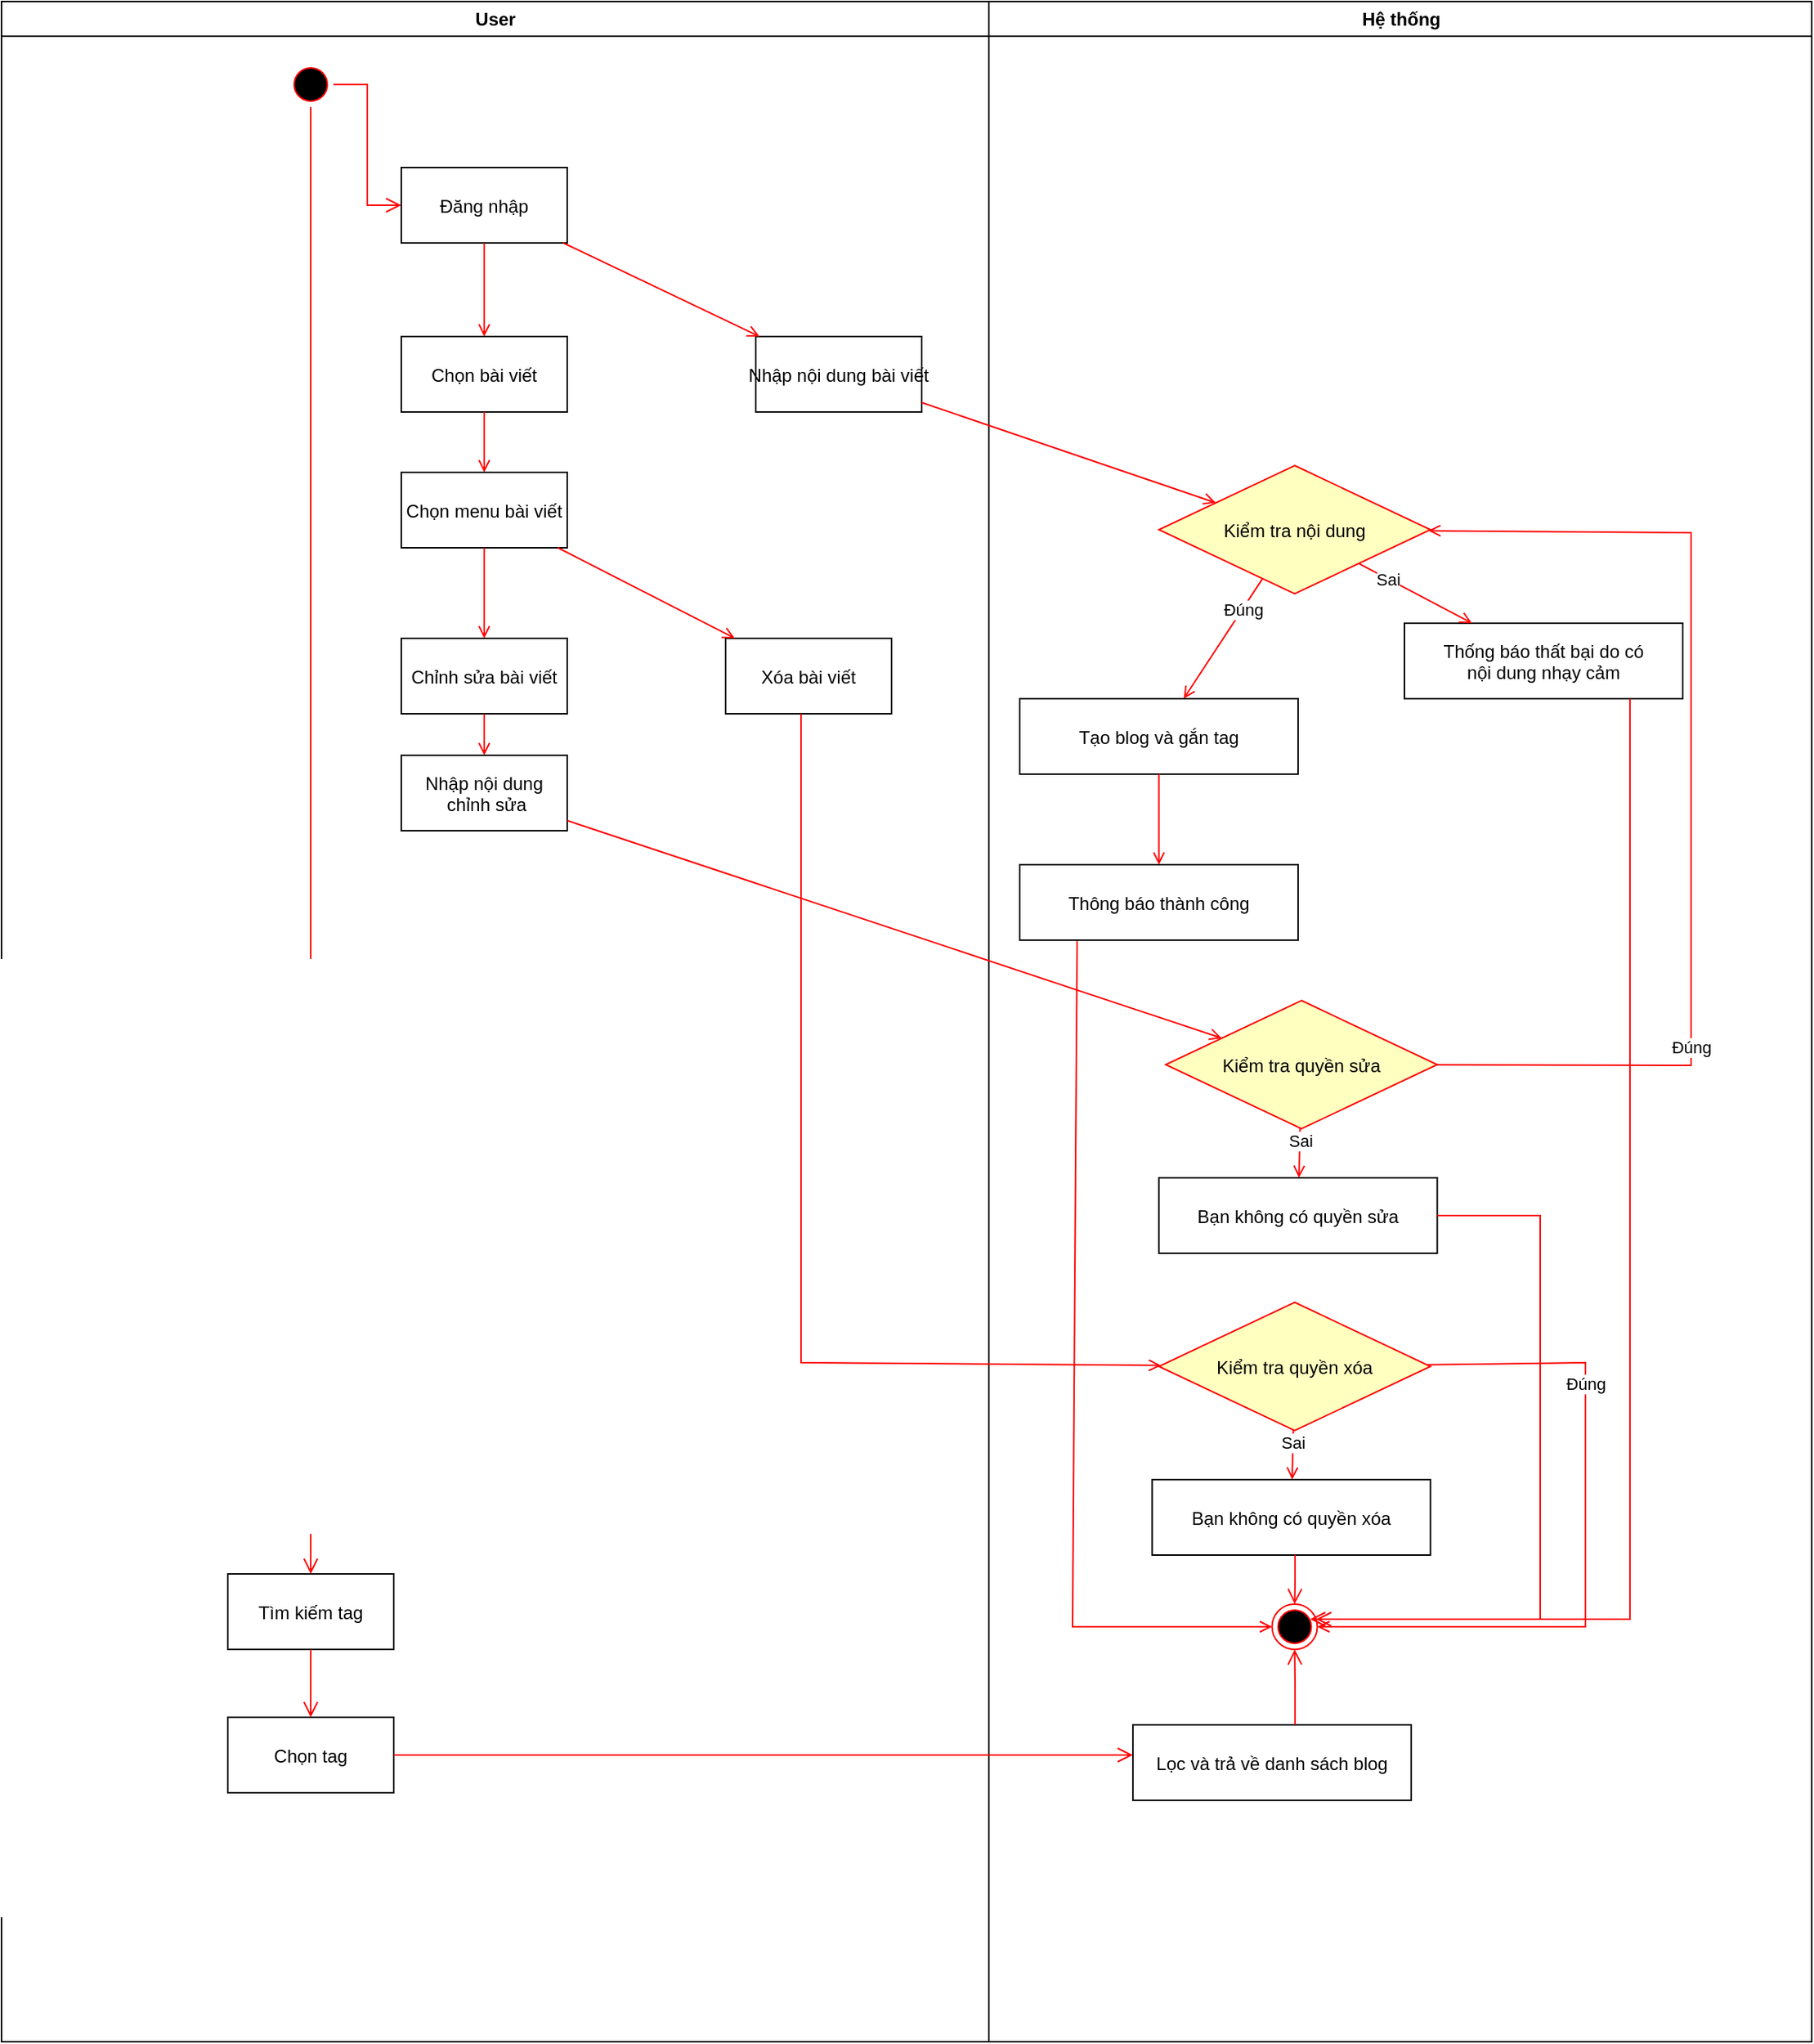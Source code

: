 <mxfile version="24.7.17">
  <diagram name="Page-1" id="HnpZUGuaxoBwDZ29-cJ9">
    <mxGraphModel dx="1518" dy="662" grid="1" gridSize="10" guides="1" tooltips="1" connect="1" arrows="1" fold="1" page="1" pageScale="1" pageWidth="850" pageHeight="1100" math="0" shadow="0">
      <root>
        <mxCell id="0" />
        <mxCell id="1" parent="0" />
        <mxCell id="oZfX0HAokzO_6hSReje8-1" value="User" style="swimlane;whiteSpace=wrap" vertex="1" parent="1">
          <mxGeometry x="70" y="128" width="654.5" height="1352" as="geometry" />
        </mxCell>
        <mxCell id="oZfX0HAokzO_6hSReje8-2" value="" style="ellipse;shape=startState;fillColor=#000000;strokeColor=#ff0000;" vertex="1" parent="oZfX0HAokzO_6hSReje8-1">
          <mxGeometry x="190" y="40" width="30" height="30" as="geometry" />
        </mxCell>
        <mxCell id="oZfX0HAokzO_6hSReje8-3" value="" style="edgeStyle=elbowEdgeStyle;elbow=horizontal;verticalAlign=bottom;endArrow=open;endSize=8;strokeColor=#FF0000;endFill=1;rounded=0" edge="1" parent="oZfX0HAokzO_6hSReje8-1" source="oZfX0HAokzO_6hSReje8-2" target="oZfX0HAokzO_6hSReje8-4">
          <mxGeometry x="100" y="40" as="geometry">
            <mxPoint x="115" y="110" as="targetPoint" />
          </mxGeometry>
        </mxCell>
        <mxCell id="oZfX0HAokzO_6hSReje8-4" value="Đăng nhập" style="" vertex="1" parent="oZfX0HAokzO_6hSReje8-1">
          <mxGeometry x="265" y="110" width="110" height="50" as="geometry" />
        </mxCell>
        <mxCell id="oZfX0HAokzO_6hSReje8-5" value="Nhập nội dung bài viết" style="" vertex="1" parent="oZfX0HAokzO_6hSReje8-1">
          <mxGeometry x="500" y="222" width="110" height="50" as="geometry" />
        </mxCell>
        <mxCell id="oZfX0HAokzO_6hSReje8-6" value="" style="endArrow=open;strokeColor=#FF0000;endFill=1;rounded=0" edge="1" parent="oZfX0HAokzO_6hSReje8-1" source="oZfX0HAokzO_6hSReje8-4" target="oZfX0HAokzO_6hSReje8-5">
          <mxGeometry relative="1" as="geometry" />
        </mxCell>
        <mxCell id="oZfX0HAokzO_6hSReje8-44" value="Tìm kiếm tag" style="" vertex="1" parent="oZfX0HAokzO_6hSReje8-1">
          <mxGeometry x="150" y="1042" width="110" height="50" as="geometry" />
        </mxCell>
        <mxCell id="oZfX0HAokzO_6hSReje8-45" value="" style="edgeStyle=elbowEdgeStyle;elbow=horizontal;verticalAlign=bottom;endArrow=open;endSize=8;strokeColor=#FF0000;endFill=1;rounded=0" edge="1" parent="oZfX0HAokzO_6hSReje8-1" source="oZfX0HAokzO_6hSReje8-2" target="oZfX0HAokzO_6hSReje8-44">
          <mxGeometry x="-50" y="-88" as="geometry">
            <mxPoint x="275" y="145" as="targetPoint" />
            <mxPoint x="230" y="65" as="sourcePoint" />
          </mxGeometry>
        </mxCell>
        <mxCell id="oZfX0HAokzO_6hSReje8-46" value="Chọn tag" style="" vertex="1" parent="oZfX0HAokzO_6hSReje8-1">
          <mxGeometry x="150" y="1137" width="110" height="50" as="geometry" />
        </mxCell>
        <mxCell id="oZfX0HAokzO_6hSReje8-47" value="" style="edgeStyle=elbowEdgeStyle;elbow=horizontal;verticalAlign=bottom;endArrow=open;endSize=8;strokeColor=#FF0000;endFill=1;rounded=0" edge="1" parent="oZfX0HAokzO_6hSReje8-1" source="oZfX0HAokzO_6hSReje8-44" target="oZfX0HAokzO_6hSReje8-46">
          <mxGeometry x="-200" y="-216" as="geometry">
            <mxPoint x="200" y="147" as="targetPoint" />
            <mxPoint x="205" y="1142" as="sourcePoint" />
            <Array as="points">
              <mxPoint x="200" y="1162" />
            </Array>
          </mxGeometry>
        </mxCell>
        <mxCell id="oZfX0HAokzO_6hSReje8-48" value="Chọn bài viết" style="" vertex="1" parent="oZfX0HAokzO_6hSReje8-1">
          <mxGeometry x="265" y="222" width="110" height="50" as="geometry" />
        </mxCell>
        <mxCell id="oZfX0HAokzO_6hSReje8-49" value="" style="endArrow=open;strokeColor=#FF0000;endFill=1;rounded=0" edge="1" parent="oZfX0HAokzO_6hSReje8-1" source="oZfX0HAokzO_6hSReje8-4" target="oZfX0HAokzO_6hSReje8-48">
          <mxGeometry relative="1" as="geometry">
            <mxPoint x="385" y="168" as="sourcePoint" />
            <mxPoint x="520" y="224" as="targetPoint" />
          </mxGeometry>
        </mxCell>
        <mxCell id="oZfX0HAokzO_6hSReje8-50" value="Chọn menu bài viết" style="" vertex="1" parent="oZfX0HAokzO_6hSReje8-1">
          <mxGeometry x="265" y="312" width="110" height="50" as="geometry" />
        </mxCell>
        <mxCell id="oZfX0HAokzO_6hSReje8-51" value="" style="endArrow=open;strokeColor=#FF0000;endFill=1;rounded=0" edge="1" parent="oZfX0HAokzO_6hSReje8-1" source="oZfX0HAokzO_6hSReje8-48" target="oZfX0HAokzO_6hSReje8-50">
          <mxGeometry relative="1" as="geometry">
            <mxPoint x="330" y="170" as="sourcePoint" />
            <mxPoint x="330" y="232" as="targetPoint" />
          </mxGeometry>
        </mxCell>
        <mxCell id="oZfX0HAokzO_6hSReje8-53" value="Xóa bài viết" style="" vertex="1" parent="oZfX0HAokzO_6hSReje8-1">
          <mxGeometry x="480" y="422" width="110" height="50" as="geometry" />
        </mxCell>
        <mxCell id="oZfX0HAokzO_6hSReje8-52" value="Chỉnh sửa bài viết" style="" vertex="1" parent="oZfX0HAokzO_6hSReje8-1">
          <mxGeometry x="265" y="422" width="110" height="50" as="geometry" />
        </mxCell>
        <mxCell id="oZfX0HAokzO_6hSReje8-54" value="" style="endArrow=open;strokeColor=#FF0000;endFill=1;rounded=0" edge="1" parent="oZfX0HAokzO_6hSReje8-1" source="oZfX0HAokzO_6hSReje8-50" target="oZfX0HAokzO_6hSReje8-52">
          <mxGeometry relative="1" as="geometry">
            <mxPoint x="330" y="282" as="sourcePoint" />
            <mxPoint x="330" y="322" as="targetPoint" />
          </mxGeometry>
        </mxCell>
        <mxCell id="oZfX0HAokzO_6hSReje8-55" value="" style="endArrow=open;strokeColor=#FF0000;endFill=1;rounded=0" edge="1" parent="oZfX0HAokzO_6hSReje8-1" source="oZfX0HAokzO_6hSReje8-50" target="oZfX0HAokzO_6hSReje8-53">
          <mxGeometry relative="1" as="geometry">
            <mxPoint x="340" y="292" as="sourcePoint" />
            <mxPoint x="340" y="332" as="targetPoint" />
          </mxGeometry>
        </mxCell>
        <mxCell id="oZfX0HAokzO_6hSReje8-65" value="Nhập nội dung&#xa; chỉnh sửa" style="" vertex="1" parent="oZfX0HAokzO_6hSReje8-1">
          <mxGeometry x="265" y="499.5" width="110" height="50" as="geometry" />
        </mxCell>
        <mxCell id="oZfX0HAokzO_6hSReje8-64" value="" style="endArrow=open;strokeColor=#FF0000;endFill=1;rounded=0" edge="1" parent="oZfX0HAokzO_6hSReje8-1" source="oZfX0HAokzO_6hSReje8-52" target="oZfX0HAokzO_6hSReje8-65">
          <mxGeometry relative="1" as="geometry">
            <mxPoint x="349" y="372" as="sourcePoint" />
            <mxPoint x="396" y="432" as="targetPoint" />
          </mxGeometry>
        </mxCell>
        <mxCell id="oZfX0HAokzO_6hSReje8-15" value="Hệ thống" style="swimlane;whiteSpace=wrap" vertex="1" parent="1">
          <mxGeometry x="724.5" y="128" width="545.5" height="1352" as="geometry" />
        </mxCell>
        <mxCell id="oZfX0HAokzO_6hSReje8-18" value="Kiểm tra nội dung" style="rhombus;fillColor=#ffffc0;strokeColor=#ff0000;" vertex="1" parent="oZfX0HAokzO_6hSReje8-15">
          <mxGeometry x="112.75" y="307.5" width="180" height="85" as="geometry" />
        </mxCell>
        <mxCell id="oZfX0HAokzO_6hSReje8-22" value="" style="ellipse;shape=endState;fillColor=#000000;strokeColor=#ff0000" vertex="1" parent="oZfX0HAokzO_6hSReje8-15">
          <mxGeometry x="187.75" y="1062" width="30" height="30" as="geometry" />
        </mxCell>
        <mxCell id="oZfX0HAokzO_6hSReje8-26" value="Thông báo thành công" style="" vertex="1" parent="oZfX0HAokzO_6hSReje8-15">
          <mxGeometry x="20.5" y="572" width="184.5" height="50" as="geometry" />
        </mxCell>
        <mxCell id="oZfX0HAokzO_6hSReje8-28" value="Kiểm tra quyền sửa" style="rhombus;fillColor=#ffffc0;strokeColor=#ff0000;" vertex="1" parent="oZfX0HAokzO_6hSReje8-15">
          <mxGeometry x="117.25" y="662" width="180" height="85" as="geometry" />
        </mxCell>
        <mxCell id="oZfX0HAokzO_6hSReje8-31" value="" style="endArrow=open;strokeColor=#FF0000;endFill=1;rounded=0;" edge="1" parent="oZfX0HAokzO_6hSReje8-15" source="oZfX0HAokzO_6hSReje8-28" target="oZfX0HAokzO_6hSReje8-18">
          <mxGeometry relative="1" as="geometry">
            <mxPoint x="289" y="465" as="sourcePoint" />
            <mxPoint x="-384.5" y="842" as="targetPoint" />
            <Array as="points">
              <mxPoint x="465.5" y="705" />
              <mxPoint x="465.5" y="352" />
            </Array>
          </mxGeometry>
        </mxCell>
        <mxCell id="oZfX0HAokzO_6hSReje8-32" value="Đúng" style="edgeLabel;html=1;align=center;verticalAlign=middle;resizable=0;points=[];" vertex="1" connectable="0" parent="oZfX0HAokzO_6hSReje8-31">
          <mxGeometry x="-0.481" relative="1" as="geometry">
            <mxPoint as="offset" />
          </mxGeometry>
        </mxCell>
        <mxCell id="oZfX0HAokzO_6hSReje8-56" value="" style="endArrow=open;strokeColor=#FF0000;endFill=1;rounded=0;" edge="1" parent="oZfX0HAokzO_6hSReje8-15" source="oZfX0HAokzO_6hSReje8-18" target="oZfX0HAokzO_6hSReje8-89">
          <mxGeometry relative="1" as="geometry">
            <mxPoint x="199" y="767" as="sourcePoint" />
            <mxPoint x="200" y="822" as="targetPoint" />
            <Array as="points" />
          </mxGeometry>
        </mxCell>
        <mxCell id="oZfX0HAokzO_6hSReje8-57" value="Đúng" style="edgeLabel;html=1;align=center;verticalAlign=middle;resizable=0;points=[];" vertex="1" connectable="0" parent="oZfX0HAokzO_6hSReje8-56">
          <mxGeometry x="-0.481" relative="1" as="geometry">
            <mxPoint as="offset" />
          </mxGeometry>
        </mxCell>
        <mxCell id="oZfX0HAokzO_6hSReje8-58" value="Thống báo thất bại do có &#xa;nội dung nhạy cảm" style="" vertex="1" parent="oZfX0HAokzO_6hSReje8-15">
          <mxGeometry x="275.5" y="412" width="184.5" height="50" as="geometry" />
        </mxCell>
        <mxCell id="oZfX0HAokzO_6hSReje8-60" value="" style="endArrow=open;strokeColor=#FF0000;endFill=1;rounded=0;" edge="1" parent="oZfX0HAokzO_6hSReje8-15" source="oZfX0HAokzO_6hSReje8-18" target="oZfX0HAokzO_6hSReje8-58">
          <mxGeometry relative="1" as="geometry">
            <mxPoint x="194" y="394" as="sourcePoint" />
            <mxPoint x="136" y="502" as="targetPoint" />
            <Array as="points" />
          </mxGeometry>
        </mxCell>
        <mxCell id="oZfX0HAokzO_6hSReje8-61" value="Sai" style="edgeLabel;html=1;align=center;verticalAlign=middle;resizable=0;points=[];" vertex="1" connectable="0" parent="oZfX0HAokzO_6hSReje8-60">
          <mxGeometry x="-0.481" relative="1" as="geometry">
            <mxPoint as="offset" />
          </mxGeometry>
        </mxCell>
        <mxCell id="oZfX0HAokzO_6hSReje8-70" value="Bạn không có quyền sửa" style="" vertex="1" parent="oZfX0HAokzO_6hSReje8-15">
          <mxGeometry x="112.75" y="779.5" width="184.5" height="50" as="geometry" />
        </mxCell>
        <mxCell id="oZfX0HAokzO_6hSReje8-68" value="" style="endArrow=open;strokeColor=#FF0000;endFill=1;rounded=0;" edge="1" parent="oZfX0HAokzO_6hSReje8-15" source="oZfX0HAokzO_6hSReje8-28" target="oZfX0HAokzO_6hSReje8-70">
          <mxGeometry relative="1" as="geometry">
            <mxPoint x="232" y="394" as="sourcePoint" />
            <mxPoint x="293" y="502" as="targetPoint" />
            <Array as="points" />
          </mxGeometry>
        </mxCell>
        <mxCell id="oZfX0HAokzO_6hSReje8-69" value="Sai" style="edgeLabel;html=1;align=center;verticalAlign=middle;resizable=0;points=[];" vertex="1" connectable="0" parent="oZfX0HAokzO_6hSReje8-68">
          <mxGeometry x="-0.481" relative="1" as="geometry">
            <mxPoint as="offset" />
          </mxGeometry>
        </mxCell>
        <mxCell id="oZfX0HAokzO_6hSReje8-71" value="" style="endArrow=open;strokeColor=#FF0000;endFill=1;rounded=0;exitX=0.206;exitY=1.012;exitDx=0;exitDy=0;exitPerimeter=0;" edge="1" parent="oZfX0HAokzO_6hSReje8-15" source="oZfX0HAokzO_6hSReje8-26" target="oZfX0HAokzO_6hSReje8-22">
          <mxGeometry relative="1" as="geometry">
            <mxPoint x="-184.5" y="717" as="sourcePoint" />
            <mxPoint x="128.5" y="715" as="targetPoint" />
            <Array as="points">
              <mxPoint x="55.5" y="1077" />
            </Array>
          </mxGeometry>
        </mxCell>
        <mxCell id="oZfX0HAokzO_6hSReje8-75" value="Kiểm tra quyền xóa" style="rhombus;fillColor=#ffffc0;strokeColor=#ff0000;" vertex="1" parent="oZfX0HAokzO_6hSReje8-15">
          <mxGeometry x="112.75" y="862" width="180" height="85" as="geometry" />
        </mxCell>
        <mxCell id="oZfX0HAokzO_6hSReje8-76" value="Bạn không có quyền xóa" style="" vertex="1" parent="oZfX0HAokzO_6hSReje8-15">
          <mxGeometry x="108.25" y="979.5" width="184.5" height="50" as="geometry" />
        </mxCell>
        <mxCell id="oZfX0HAokzO_6hSReje8-77" value="" style="endArrow=open;strokeColor=#FF0000;endFill=1;rounded=0;" edge="1" parent="oZfX0HAokzO_6hSReje8-15" source="oZfX0HAokzO_6hSReje8-75" target="oZfX0HAokzO_6hSReje8-76">
          <mxGeometry relative="1" as="geometry">
            <mxPoint x="227.5" y="594" as="sourcePoint" />
            <mxPoint x="288.5" y="702" as="targetPoint" />
            <Array as="points" />
          </mxGeometry>
        </mxCell>
        <mxCell id="oZfX0HAokzO_6hSReje8-78" value="Sai" style="edgeLabel;html=1;align=center;verticalAlign=middle;resizable=0;points=[];" vertex="1" connectable="0" parent="oZfX0HAokzO_6hSReje8-77">
          <mxGeometry x="-0.481" relative="1" as="geometry">
            <mxPoint as="offset" />
          </mxGeometry>
        </mxCell>
        <mxCell id="oZfX0HAokzO_6hSReje8-80" value="" style="edgeStyle=elbowEdgeStyle;elbow=horizontal;verticalAlign=bottom;endArrow=open;endSize=8;strokeColor=#FF0000;endFill=1;rounded=0" edge="1" parent="oZfX0HAokzO_6hSReje8-15" source="oZfX0HAokzO_6hSReje8-76" target="oZfX0HAokzO_6hSReje8-22">
          <mxGeometry x="-924.5" y="-344" as="geometry">
            <mxPoint x="-559.5" y="467" as="targetPoint" />
            <mxPoint x="-559.5" y="422" as="sourcePoint" />
          </mxGeometry>
        </mxCell>
        <mxCell id="oZfX0HAokzO_6hSReje8-83" value="Lọc và trả về danh sách blog" style="" vertex="1" parent="oZfX0HAokzO_6hSReje8-15">
          <mxGeometry x="95.5" y="1142" width="184.5" height="50" as="geometry" />
        </mxCell>
        <mxCell id="oZfX0HAokzO_6hSReje8-87" value="" style="edgeStyle=elbowEdgeStyle;elbow=horizontal;verticalAlign=bottom;endArrow=open;endSize=8;strokeColor=#FF0000;endFill=1;rounded=0" edge="1" parent="oZfX0HAokzO_6hSReje8-15" source="oZfX0HAokzO_6hSReje8-83" target="oZfX0HAokzO_6hSReje8-22">
          <mxGeometry x="-924.5" y="-344" as="geometry">
            <mxPoint x="105.5" y="1172" as="targetPoint" />
            <mxPoint x="-384.5" y="1172" as="sourcePoint" />
            <Array as="points" />
          </mxGeometry>
        </mxCell>
        <mxCell id="oZfX0HAokzO_6hSReje8-89" value="Tạo blog và gắn tag" style="" vertex="1" parent="oZfX0HAokzO_6hSReje8-15">
          <mxGeometry x="20.5" y="462" width="184.5" height="50" as="geometry" />
        </mxCell>
        <mxCell id="oZfX0HAokzO_6hSReje8-91" value="" style="endArrow=open;strokeColor=#FF0000;endFill=1;rounded=0" edge="1" parent="oZfX0HAokzO_6hSReje8-15" source="oZfX0HAokzO_6hSReje8-89" target="oZfX0HAokzO_6hSReje8-26">
          <mxGeometry relative="1" as="geometry">
            <mxPoint x="-275.5" y="372" as="sourcePoint" />
            <mxPoint x="-158.5" y="432" as="targetPoint" />
          </mxGeometry>
        </mxCell>
        <mxCell id="oZfX0HAokzO_6hSReje8-94" value="" style="edgeStyle=elbowEdgeStyle;elbow=horizontal;verticalAlign=bottom;endArrow=open;endSize=8;strokeColor=#FF0000;endFill=1;rounded=0" edge="1" parent="oZfX0HAokzO_6hSReje8-15" source="oZfX0HAokzO_6hSReje8-58" target="oZfX0HAokzO_6hSReje8-22">
          <mxGeometry x="-924.5" y="-344" as="geometry">
            <mxPoint x="115.5" y="1182" as="targetPoint" />
            <mxPoint x="-374.5" y="1182" as="sourcePoint" />
            <Array as="points">
              <mxPoint x="425" y="1072" />
            </Array>
          </mxGeometry>
        </mxCell>
        <mxCell id="oZfX0HAokzO_6hSReje8-96" value="" style="endArrow=open;strokeColor=#FF0000;endFill=1;rounded=0;" edge="1" parent="oZfX0HAokzO_6hSReje8-15" source="oZfX0HAokzO_6hSReje8-75" target="oZfX0HAokzO_6hSReje8-22">
          <mxGeometry relative="1" as="geometry">
            <mxPoint x="212" y="957" as="sourcePoint" />
            <mxPoint x="211" y="990" as="targetPoint" />
            <Array as="points">
              <mxPoint x="395.5" y="902" />
              <mxPoint x="395.5" y="1077" />
            </Array>
          </mxGeometry>
        </mxCell>
        <mxCell id="oZfX0HAokzO_6hSReje8-97" value="Đúng" style="edgeLabel;html=1;align=center;verticalAlign=middle;resizable=0;points=[];" vertex="1" connectable="0" parent="oZfX0HAokzO_6hSReje8-96">
          <mxGeometry x="-0.481" relative="1" as="geometry">
            <mxPoint as="offset" />
          </mxGeometry>
        </mxCell>
        <mxCell id="oZfX0HAokzO_6hSReje8-79" value="" style="endArrow=open;strokeColor=#FF0000;endFill=1;rounded=0" edge="1" parent="1" target="oZfX0HAokzO_6hSReje8-75">
          <mxGeometry relative="1" as="geometry">
            <mxPoint x="600" y="600" as="sourcePoint" />
            <mxPoint x="485" y="820" as="targetPoint" />
            <Array as="points">
              <mxPoint x="600" y="1030" />
            </Array>
          </mxGeometry>
        </mxCell>
        <mxCell id="oZfX0HAokzO_6hSReje8-81" value="" style="edgeStyle=elbowEdgeStyle;elbow=horizontal;verticalAlign=bottom;endArrow=open;endSize=8;strokeColor=#FF0000;endFill=1;rounded=0" edge="1" parent="1" source="oZfX0HAokzO_6hSReje8-70">
          <mxGeometry x="-924.5" y="-344" as="geometry">
            <mxPoint x="937.5" y="1200" as="targetPoint" />
            <mxPoint x="937.5" y="1168" as="sourcePoint" />
            <Array as="points">
              <mxPoint x="1090" y="1200" />
            </Array>
          </mxGeometry>
        </mxCell>
        <mxCell id="oZfX0HAokzO_6hSReje8-85" value="" style="edgeStyle=elbowEdgeStyle;elbow=horizontal;verticalAlign=bottom;endArrow=open;endSize=8;strokeColor=#FF0000;endFill=1;rounded=0" edge="1" parent="1" source="oZfX0HAokzO_6hSReje8-46" target="oZfX0HAokzO_6hSReje8-83">
          <mxGeometry x="-200" y="-216" as="geometry">
            <mxPoint x="285" y="1275" as="targetPoint" />
            <mxPoint x="285" y="1230" as="sourcePoint" />
            <Array as="points">
              <mxPoint x="280" y="1300" />
            </Array>
          </mxGeometry>
        </mxCell>
        <mxCell id="oZfX0HAokzO_6hSReje8-8" value="" style="endArrow=open;strokeColor=#FF0000;endFill=1;rounded=0" edge="1" parent="1" source="oZfX0HAokzO_6hSReje8-5" target="oZfX0HAokzO_6hSReje8-18">
          <mxGeometry relative="1" as="geometry">
            <mxPoint x="635" y="453" as="targetPoint" />
          </mxGeometry>
        </mxCell>
        <mxCell id="oZfX0HAokzO_6hSReje8-67" value="" style="endArrow=open;strokeColor=#FF0000;endFill=1;rounded=0;" edge="1" parent="1" source="oZfX0HAokzO_6hSReje8-65" target="oZfX0HAokzO_6hSReje8-28">
          <mxGeometry relative="1" as="geometry">
            <mxPoint x="485" y="610" as="sourcePoint" />
            <mxPoint x="390" y="810" as="targetPoint" />
          </mxGeometry>
        </mxCell>
      </root>
    </mxGraphModel>
  </diagram>
</mxfile>
